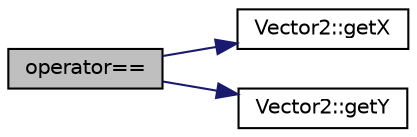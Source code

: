 digraph "operator=="
{
  edge [fontname="Helvetica",fontsize="10",labelfontname="Helvetica",labelfontsize="10"];
  node [fontname="Helvetica",fontsize="10",shape=record];
  rankdir="LR";
  Node3 [label="operator==",height=0.2,width=0.4,color="black", fillcolor="grey75", style="filled", fontcolor="black"];
  Node3 -> Node4 [color="midnightblue",fontsize="10",style="solid",fontname="Helvetica"];
  Node4 [label="Vector2::getX",height=0.2,width=0.4,color="black", fillcolor="white", style="filled",URL="$classVector2.html#a574354637f318e622235cedb1bc2ea63",tooltip="Getter de _x. "];
  Node3 -> Node5 [color="midnightblue",fontsize="10",style="solid",fontname="Helvetica"];
  Node5 [label="Vector2::getY",height=0.2,width=0.4,color="black", fillcolor="white", style="filled",URL="$classVector2.html#aee5d229ce269d3e3a4b023bcd2043220",tooltip="Getter de _y. "];
}
